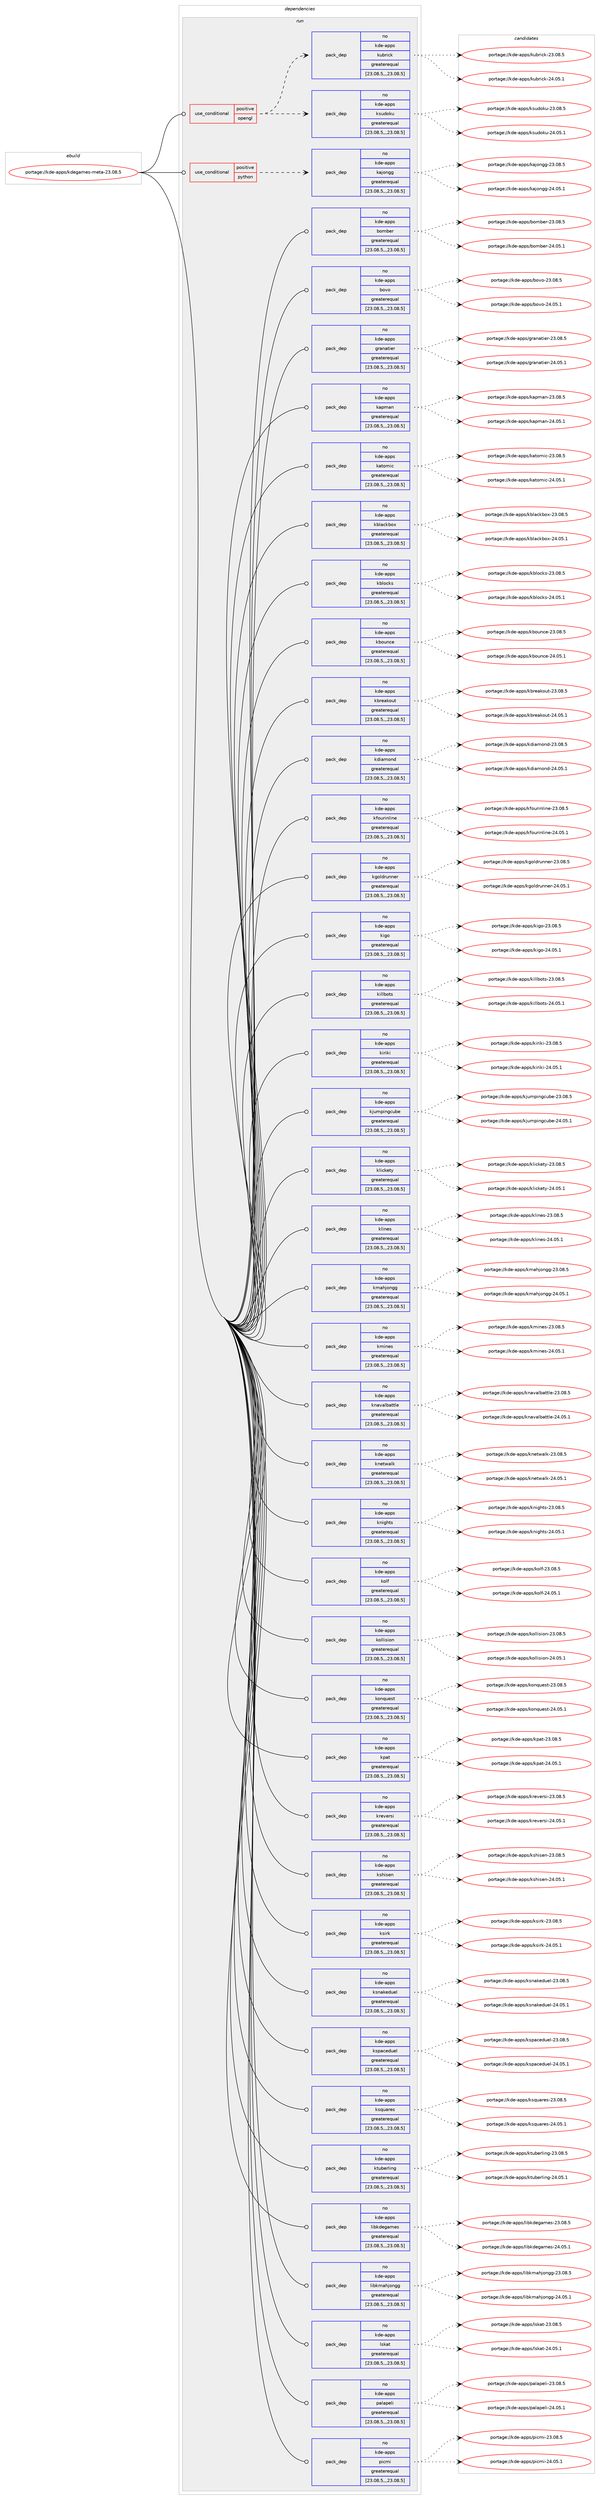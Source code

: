 digraph prolog {

# *************
# Graph options
# *************

newrank=true;
concentrate=true;
compound=true;
graph [rankdir=LR,fontname=Helvetica,fontsize=10,ranksep=1.5];#, ranksep=2.5, nodesep=0.2];
edge  [arrowhead=vee];
node  [fontname=Helvetica,fontsize=10];

# **********
# The ebuild
# **********

subgraph cluster_leftcol {
color=gray;
rank=same;
label=<<i>ebuild</i>>;
id [label="portage://kde-apps/kdegames-meta-23.08.5", color=red, width=4, href="../kde-apps/kdegames-meta-23.08.5.svg"];
}

# ****************
# The dependencies
# ****************

subgraph cluster_midcol {
color=gray;
label=<<i>dependencies</i>>;
subgraph cluster_compile {
fillcolor="#eeeeee";
style=filled;
label=<<i>compile</i>>;
}
subgraph cluster_compileandrun {
fillcolor="#eeeeee";
style=filled;
label=<<i>compile and run</i>>;
}
subgraph cluster_run {
fillcolor="#eeeeee";
style=filled;
label=<<i>run</i>>;
subgraph cond65592 {
dependency246436 [label=<<TABLE BORDER="0" CELLBORDER="1" CELLSPACING="0" CELLPADDING="4"><TR><TD ROWSPAN="3" CELLPADDING="10">use_conditional</TD></TR><TR><TD>positive</TD></TR><TR><TD>opengl</TD></TR></TABLE>>, shape=none, color=red];
subgraph pack179107 {
dependency246437 [label=<<TABLE BORDER="0" CELLBORDER="1" CELLSPACING="0" CELLPADDING="4" WIDTH="220"><TR><TD ROWSPAN="6" CELLPADDING="30">pack_dep</TD></TR><TR><TD WIDTH="110">no</TD></TR><TR><TD>kde-apps</TD></TR><TR><TD>ksudoku</TD></TR><TR><TD>greaterequal</TD></TR><TR><TD>[23.08.5,,,23.08.5]</TD></TR></TABLE>>, shape=none, color=blue];
}
dependency246436:e -> dependency246437:w [weight=20,style="dashed",arrowhead="vee"];
subgraph pack179108 {
dependency246438 [label=<<TABLE BORDER="0" CELLBORDER="1" CELLSPACING="0" CELLPADDING="4" WIDTH="220"><TR><TD ROWSPAN="6" CELLPADDING="30">pack_dep</TD></TR><TR><TD WIDTH="110">no</TD></TR><TR><TD>kde-apps</TD></TR><TR><TD>kubrick</TD></TR><TR><TD>greaterequal</TD></TR><TR><TD>[23.08.5,,,23.08.5]</TD></TR></TABLE>>, shape=none, color=blue];
}
dependency246436:e -> dependency246438:w [weight=20,style="dashed",arrowhead="vee"];
}
id:e -> dependency246436:w [weight=20,style="solid",arrowhead="odot"];
subgraph cond65593 {
dependency246439 [label=<<TABLE BORDER="0" CELLBORDER="1" CELLSPACING="0" CELLPADDING="4"><TR><TD ROWSPAN="3" CELLPADDING="10">use_conditional</TD></TR><TR><TD>positive</TD></TR><TR><TD>python</TD></TR></TABLE>>, shape=none, color=red];
subgraph pack179109 {
dependency246440 [label=<<TABLE BORDER="0" CELLBORDER="1" CELLSPACING="0" CELLPADDING="4" WIDTH="220"><TR><TD ROWSPAN="6" CELLPADDING="30">pack_dep</TD></TR><TR><TD WIDTH="110">no</TD></TR><TR><TD>kde-apps</TD></TR><TR><TD>kajongg</TD></TR><TR><TD>greaterequal</TD></TR><TR><TD>[23.08.5,,,23.08.5]</TD></TR></TABLE>>, shape=none, color=blue];
}
dependency246439:e -> dependency246440:w [weight=20,style="dashed",arrowhead="vee"];
}
id:e -> dependency246439:w [weight=20,style="solid",arrowhead="odot"];
subgraph pack179110 {
dependency246441 [label=<<TABLE BORDER="0" CELLBORDER="1" CELLSPACING="0" CELLPADDING="4" WIDTH="220"><TR><TD ROWSPAN="6" CELLPADDING="30">pack_dep</TD></TR><TR><TD WIDTH="110">no</TD></TR><TR><TD>kde-apps</TD></TR><TR><TD>bomber</TD></TR><TR><TD>greaterequal</TD></TR><TR><TD>[23.08.5,,,23.08.5]</TD></TR></TABLE>>, shape=none, color=blue];
}
id:e -> dependency246441:w [weight=20,style="solid",arrowhead="odot"];
subgraph pack179111 {
dependency246442 [label=<<TABLE BORDER="0" CELLBORDER="1" CELLSPACING="0" CELLPADDING="4" WIDTH="220"><TR><TD ROWSPAN="6" CELLPADDING="30">pack_dep</TD></TR><TR><TD WIDTH="110">no</TD></TR><TR><TD>kde-apps</TD></TR><TR><TD>bovo</TD></TR><TR><TD>greaterequal</TD></TR><TR><TD>[23.08.5,,,23.08.5]</TD></TR></TABLE>>, shape=none, color=blue];
}
id:e -> dependency246442:w [weight=20,style="solid",arrowhead="odot"];
subgraph pack179112 {
dependency246443 [label=<<TABLE BORDER="0" CELLBORDER="1" CELLSPACING="0" CELLPADDING="4" WIDTH="220"><TR><TD ROWSPAN="6" CELLPADDING="30">pack_dep</TD></TR><TR><TD WIDTH="110">no</TD></TR><TR><TD>kde-apps</TD></TR><TR><TD>granatier</TD></TR><TR><TD>greaterequal</TD></TR><TR><TD>[23.08.5,,,23.08.5]</TD></TR></TABLE>>, shape=none, color=blue];
}
id:e -> dependency246443:w [weight=20,style="solid",arrowhead="odot"];
subgraph pack179113 {
dependency246444 [label=<<TABLE BORDER="0" CELLBORDER="1" CELLSPACING="0" CELLPADDING="4" WIDTH="220"><TR><TD ROWSPAN="6" CELLPADDING="30">pack_dep</TD></TR><TR><TD WIDTH="110">no</TD></TR><TR><TD>kde-apps</TD></TR><TR><TD>kapman</TD></TR><TR><TD>greaterequal</TD></TR><TR><TD>[23.08.5,,,23.08.5]</TD></TR></TABLE>>, shape=none, color=blue];
}
id:e -> dependency246444:w [weight=20,style="solid",arrowhead="odot"];
subgraph pack179114 {
dependency246445 [label=<<TABLE BORDER="0" CELLBORDER="1" CELLSPACING="0" CELLPADDING="4" WIDTH="220"><TR><TD ROWSPAN="6" CELLPADDING="30">pack_dep</TD></TR><TR><TD WIDTH="110">no</TD></TR><TR><TD>kde-apps</TD></TR><TR><TD>katomic</TD></TR><TR><TD>greaterequal</TD></TR><TR><TD>[23.08.5,,,23.08.5]</TD></TR></TABLE>>, shape=none, color=blue];
}
id:e -> dependency246445:w [weight=20,style="solid",arrowhead="odot"];
subgraph pack179115 {
dependency246446 [label=<<TABLE BORDER="0" CELLBORDER="1" CELLSPACING="0" CELLPADDING="4" WIDTH="220"><TR><TD ROWSPAN="6" CELLPADDING="30">pack_dep</TD></TR><TR><TD WIDTH="110">no</TD></TR><TR><TD>kde-apps</TD></TR><TR><TD>kblackbox</TD></TR><TR><TD>greaterequal</TD></TR><TR><TD>[23.08.5,,,23.08.5]</TD></TR></TABLE>>, shape=none, color=blue];
}
id:e -> dependency246446:w [weight=20,style="solid",arrowhead="odot"];
subgraph pack179116 {
dependency246447 [label=<<TABLE BORDER="0" CELLBORDER="1" CELLSPACING="0" CELLPADDING="4" WIDTH="220"><TR><TD ROWSPAN="6" CELLPADDING="30">pack_dep</TD></TR><TR><TD WIDTH="110">no</TD></TR><TR><TD>kde-apps</TD></TR><TR><TD>kblocks</TD></TR><TR><TD>greaterequal</TD></TR><TR><TD>[23.08.5,,,23.08.5]</TD></TR></TABLE>>, shape=none, color=blue];
}
id:e -> dependency246447:w [weight=20,style="solid",arrowhead="odot"];
subgraph pack179117 {
dependency246448 [label=<<TABLE BORDER="0" CELLBORDER="1" CELLSPACING="0" CELLPADDING="4" WIDTH="220"><TR><TD ROWSPAN="6" CELLPADDING="30">pack_dep</TD></TR><TR><TD WIDTH="110">no</TD></TR><TR><TD>kde-apps</TD></TR><TR><TD>kbounce</TD></TR><TR><TD>greaterequal</TD></TR><TR><TD>[23.08.5,,,23.08.5]</TD></TR></TABLE>>, shape=none, color=blue];
}
id:e -> dependency246448:w [weight=20,style="solid",arrowhead="odot"];
subgraph pack179118 {
dependency246449 [label=<<TABLE BORDER="0" CELLBORDER="1" CELLSPACING="0" CELLPADDING="4" WIDTH="220"><TR><TD ROWSPAN="6" CELLPADDING="30">pack_dep</TD></TR><TR><TD WIDTH="110">no</TD></TR><TR><TD>kde-apps</TD></TR><TR><TD>kbreakout</TD></TR><TR><TD>greaterequal</TD></TR><TR><TD>[23.08.5,,,23.08.5]</TD></TR></TABLE>>, shape=none, color=blue];
}
id:e -> dependency246449:w [weight=20,style="solid",arrowhead="odot"];
subgraph pack179119 {
dependency246450 [label=<<TABLE BORDER="0" CELLBORDER="1" CELLSPACING="0" CELLPADDING="4" WIDTH="220"><TR><TD ROWSPAN="6" CELLPADDING="30">pack_dep</TD></TR><TR><TD WIDTH="110">no</TD></TR><TR><TD>kde-apps</TD></TR><TR><TD>kdiamond</TD></TR><TR><TD>greaterequal</TD></TR><TR><TD>[23.08.5,,,23.08.5]</TD></TR></TABLE>>, shape=none, color=blue];
}
id:e -> dependency246450:w [weight=20,style="solid",arrowhead="odot"];
subgraph pack179120 {
dependency246451 [label=<<TABLE BORDER="0" CELLBORDER="1" CELLSPACING="0" CELLPADDING="4" WIDTH="220"><TR><TD ROWSPAN="6" CELLPADDING="30">pack_dep</TD></TR><TR><TD WIDTH="110">no</TD></TR><TR><TD>kde-apps</TD></TR><TR><TD>kfourinline</TD></TR><TR><TD>greaterequal</TD></TR><TR><TD>[23.08.5,,,23.08.5]</TD></TR></TABLE>>, shape=none, color=blue];
}
id:e -> dependency246451:w [weight=20,style="solid",arrowhead="odot"];
subgraph pack179121 {
dependency246452 [label=<<TABLE BORDER="0" CELLBORDER="1" CELLSPACING="0" CELLPADDING="4" WIDTH="220"><TR><TD ROWSPAN="6" CELLPADDING="30">pack_dep</TD></TR><TR><TD WIDTH="110">no</TD></TR><TR><TD>kde-apps</TD></TR><TR><TD>kgoldrunner</TD></TR><TR><TD>greaterequal</TD></TR><TR><TD>[23.08.5,,,23.08.5]</TD></TR></TABLE>>, shape=none, color=blue];
}
id:e -> dependency246452:w [weight=20,style="solid",arrowhead="odot"];
subgraph pack179122 {
dependency246453 [label=<<TABLE BORDER="0" CELLBORDER="1" CELLSPACING="0" CELLPADDING="4" WIDTH="220"><TR><TD ROWSPAN="6" CELLPADDING="30">pack_dep</TD></TR><TR><TD WIDTH="110">no</TD></TR><TR><TD>kde-apps</TD></TR><TR><TD>kigo</TD></TR><TR><TD>greaterequal</TD></TR><TR><TD>[23.08.5,,,23.08.5]</TD></TR></TABLE>>, shape=none, color=blue];
}
id:e -> dependency246453:w [weight=20,style="solid",arrowhead="odot"];
subgraph pack179123 {
dependency246454 [label=<<TABLE BORDER="0" CELLBORDER="1" CELLSPACING="0" CELLPADDING="4" WIDTH="220"><TR><TD ROWSPAN="6" CELLPADDING="30">pack_dep</TD></TR><TR><TD WIDTH="110">no</TD></TR><TR><TD>kde-apps</TD></TR><TR><TD>killbots</TD></TR><TR><TD>greaterequal</TD></TR><TR><TD>[23.08.5,,,23.08.5]</TD></TR></TABLE>>, shape=none, color=blue];
}
id:e -> dependency246454:w [weight=20,style="solid",arrowhead="odot"];
subgraph pack179124 {
dependency246455 [label=<<TABLE BORDER="0" CELLBORDER="1" CELLSPACING="0" CELLPADDING="4" WIDTH="220"><TR><TD ROWSPAN="6" CELLPADDING="30">pack_dep</TD></TR><TR><TD WIDTH="110">no</TD></TR><TR><TD>kde-apps</TD></TR><TR><TD>kiriki</TD></TR><TR><TD>greaterequal</TD></TR><TR><TD>[23.08.5,,,23.08.5]</TD></TR></TABLE>>, shape=none, color=blue];
}
id:e -> dependency246455:w [weight=20,style="solid",arrowhead="odot"];
subgraph pack179125 {
dependency246456 [label=<<TABLE BORDER="0" CELLBORDER="1" CELLSPACING="0" CELLPADDING="4" WIDTH="220"><TR><TD ROWSPAN="6" CELLPADDING="30">pack_dep</TD></TR><TR><TD WIDTH="110">no</TD></TR><TR><TD>kde-apps</TD></TR><TR><TD>kjumpingcube</TD></TR><TR><TD>greaterequal</TD></TR><TR><TD>[23.08.5,,,23.08.5]</TD></TR></TABLE>>, shape=none, color=blue];
}
id:e -> dependency246456:w [weight=20,style="solid",arrowhead="odot"];
subgraph pack179126 {
dependency246457 [label=<<TABLE BORDER="0" CELLBORDER="1" CELLSPACING="0" CELLPADDING="4" WIDTH="220"><TR><TD ROWSPAN="6" CELLPADDING="30">pack_dep</TD></TR><TR><TD WIDTH="110">no</TD></TR><TR><TD>kde-apps</TD></TR><TR><TD>klickety</TD></TR><TR><TD>greaterequal</TD></TR><TR><TD>[23.08.5,,,23.08.5]</TD></TR></TABLE>>, shape=none, color=blue];
}
id:e -> dependency246457:w [weight=20,style="solid",arrowhead="odot"];
subgraph pack179127 {
dependency246458 [label=<<TABLE BORDER="0" CELLBORDER="1" CELLSPACING="0" CELLPADDING="4" WIDTH="220"><TR><TD ROWSPAN="6" CELLPADDING="30">pack_dep</TD></TR><TR><TD WIDTH="110">no</TD></TR><TR><TD>kde-apps</TD></TR><TR><TD>klines</TD></TR><TR><TD>greaterequal</TD></TR><TR><TD>[23.08.5,,,23.08.5]</TD></TR></TABLE>>, shape=none, color=blue];
}
id:e -> dependency246458:w [weight=20,style="solid",arrowhead="odot"];
subgraph pack179128 {
dependency246459 [label=<<TABLE BORDER="0" CELLBORDER="1" CELLSPACING="0" CELLPADDING="4" WIDTH="220"><TR><TD ROWSPAN="6" CELLPADDING="30">pack_dep</TD></TR><TR><TD WIDTH="110">no</TD></TR><TR><TD>kde-apps</TD></TR><TR><TD>kmahjongg</TD></TR><TR><TD>greaterequal</TD></TR><TR><TD>[23.08.5,,,23.08.5]</TD></TR></TABLE>>, shape=none, color=blue];
}
id:e -> dependency246459:w [weight=20,style="solid",arrowhead="odot"];
subgraph pack179129 {
dependency246460 [label=<<TABLE BORDER="0" CELLBORDER="1" CELLSPACING="0" CELLPADDING="4" WIDTH="220"><TR><TD ROWSPAN="6" CELLPADDING="30">pack_dep</TD></TR><TR><TD WIDTH="110">no</TD></TR><TR><TD>kde-apps</TD></TR><TR><TD>kmines</TD></TR><TR><TD>greaterequal</TD></TR><TR><TD>[23.08.5,,,23.08.5]</TD></TR></TABLE>>, shape=none, color=blue];
}
id:e -> dependency246460:w [weight=20,style="solid",arrowhead="odot"];
subgraph pack179130 {
dependency246461 [label=<<TABLE BORDER="0" CELLBORDER="1" CELLSPACING="0" CELLPADDING="4" WIDTH="220"><TR><TD ROWSPAN="6" CELLPADDING="30">pack_dep</TD></TR><TR><TD WIDTH="110">no</TD></TR><TR><TD>kde-apps</TD></TR><TR><TD>knavalbattle</TD></TR><TR><TD>greaterequal</TD></TR><TR><TD>[23.08.5,,,23.08.5]</TD></TR></TABLE>>, shape=none, color=blue];
}
id:e -> dependency246461:w [weight=20,style="solid",arrowhead="odot"];
subgraph pack179131 {
dependency246462 [label=<<TABLE BORDER="0" CELLBORDER="1" CELLSPACING="0" CELLPADDING="4" WIDTH="220"><TR><TD ROWSPAN="6" CELLPADDING="30">pack_dep</TD></TR><TR><TD WIDTH="110">no</TD></TR><TR><TD>kde-apps</TD></TR><TR><TD>knetwalk</TD></TR><TR><TD>greaterequal</TD></TR><TR><TD>[23.08.5,,,23.08.5]</TD></TR></TABLE>>, shape=none, color=blue];
}
id:e -> dependency246462:w [weight=20,style="solid",arrowhead="odot"];
subgraph pack179132 {
dependency246463 [label=<<TABLE BORDER="0" CELLBORDER="1" CELLSPACING="0" CELLPADDING="4" WIDTH="220"><TR><TD ROWSPAN="6" CELLPADDING="30">pack_dep</TD></TR><TR><TD WIDTH="110">no</TD></TR><TR><TD>kde-apps</TD></TR><TR><TD>knights</TD></TR><TR><TD>greaterequal</TD></TR><TR><TD>[23.08.5,,,23.08.5]</TD></TR></TABLE>>, shape=none, color=blue];
}
id:e -> dependency246463:w [weight=20,style="solid",arrowhead="odot"];
subgraph pack179133 {
dependency246464 [label=<<TABLE BORDER="0" CELLBORDER="1" CELLSPACING="0" CELLPADDING="4" WIDTH="220"><TR><TD ROWSPAN="6" CELLPADDING="30">pack_dep</TD></TR><TR><TD WIDTH="110">no</TD></TR><TR><TD>kde-apps</TD></TR><TR><TD>kolf</TD></TR><TR><TD>greaterequal</TD></TR><TR><TD>[23.08.5,,,23.08.5]</TD></TR></TABLE>>, shape=none, color=blue];
}
id:e -> dependency246464:w [weight=20,style="solid",arrowhead="odot"];
subgraph pack179134 {
dependency246465 [label=<<TABLE BORDER="0" CELLBORDER="1" CELLSPACING="0" CELLPADDING="4" WIDTH="220"><TR><TD ROWSPAN="6" CELLPADDING="30">pack_dep</TD></TR><TR><TD WIDTH="110">no</TD></TR><TR><TD>kde-apps</TD></TR><TR><TD>kollision</TD></TR><TR><TD>greaterequal</TD></TR><TR><TD>[23.08.5,,,23.08.5]</TD></TR></TABLE>>, shape=none, color=blue];
}
id:e -> dependency246465:w [weight=20,style="solid",arrowhead="odot"];
subgraph pack179135 {
dependency246466 [label=<<TABLE BORDER="0" CELLBORDER="1" CELLSPACING="0" CELLPADDING="4" WIDTH="220"><TR><TD ROWSPAN="6" CELLPADDING="30">pack_dep</TD></TR><TR><TD WIDTH="110">no</TD></TR><TR><TD>kde-apps</TD></TR><TR><TD>konquest</TD></TR><TR><TD>greaterequal</TD></TR><TR><TD>[23.08.5,,,23.08.5]</TD></TR></TABLE>>, shape=none, color=blue];
}
id:e -> dependency246466:w [weight=20,style="solid",arrowhead="odot"];
subgraph pack179136 {
dependency246467 [label=<<TABLE BORDER="0" CELLBORDER="1" CELLSPACING="0" CELLPADDING="4" WIDTH="220"><TR><TD ROWSPAN="6" CELLPADDING="30">pack_dep</TD></TR><TR><TD WIDTH="110">no</TD></TR><TR><TD>kde-apps</TD></TR><TR><TD>kpat</TD></TR><TR><TD>greaterequal</TD></TR><TR><TD>[23.08.5,,,23.08.5]</TD></TR></TABLE>>, shape=none, color=blue];
}
id:e -> dependency246467:w [weight=20,style="solid",arrowhead="odot"];
subgraph pack179137 {
dependency246468 [label=<<TABLE BORDER="0" CELLBORDER="1" CELLSPACING="0" CELLPADDING="4" WIDTH="220"><TR><TD ROWSPAN="6" CELLPADDING="30">pack_dep</TD></TR><TR><TD WIDTH="110">no</TD></TR><TR><TD>kde-apps</TD></TR><TR><TD>kreversi</TD></TR><TR><TD>greaterequal</TD></TR><TR><TD>[23.08.5,,,23.08.5]</TD></TR></TABLE>>, shape=none, color=blue];
}
id:e -> dependency246468:w [weight=20,style="solid",arrowhead="odot"];
subgraph pack179138 {
dependency246469 [label=<<TABLE BORDER="0" CELLBORDER="1" CELLSPACING="0" CELLPADDING="4" WIDTH="220"><TR><TD ROWSPAN="6" CELLPADDING="30">pack_dep</TD></TR><TR><TD WIDTH="110">no</TD></TR><TR><TD>kde-apps</TD></TR><TR><TD>kshisen</TD></TR><TR><TD>greaterequal</TD></TR><TR><TD>[23.08.5,,,23.08.5]</TD></TR></TABLE>>, shape=none, color=blue];
}
id:e -> dependency246469:w [weight=20,style="solid",arrowhead="odot"];
subgraph pack179139 {
dependency246470 [label=<<TABLE BORDER="0" CELLBORDER="1" CELLSPACING="0" CELLPADDING="4" WIDTH="220"><TR><TD ROWSPAN="6" CELLPADDING="30">pack_dep</TD></TR><TR><TD WIDTH="110">no</TD></TR><TR><TD>kde-apps</TD></TR><TR><TD>ksirk</TD></TR><TR><TD>greaterequal</TD></TR><TR><TD>[23.08.5,,,23.08.5]</TD></TR></TABLE>>, shape=none, color=blue];
}
id:e -> dependency246470:w [weight=20,style="solid",arrowhead="odot"];
subgraph pack179140 {
dependency246471 [label=<<TABLE BORDER="0" CELLBORDER="1" CELLSPACING="0" CELLPADDING="4" WIDTH="220"><TR><TD ROWSPAN="6" CELLPADDING="30">pack_dep</TD></TR><TR><TD WIDTH="110">no</TD></TR><TR><TD>kde-apps</TD></TR><TR><TD>ksnakeduel</TD></TR><TR><TD>greaterequal</TD></TR><TR><TD>[23.08.5,,,23.08.5]</TD></TR></TABLE>>, shape=none, color=blue];
}
id:e -> dependency246471:w [weight=20,style="solid",arrowhead="odot"];
subgraph pack179141 {
dependency246472 [label=<<TABLE BORDER="0" CELLBORDER="1" CELLSPACING="0" CELLPADDING="4" WIDTH="220"><TR><TD ROWSPAN="6" CELLPADDING="30">pack_dep</TD></TR><TR><TD WIDTH="110">no</TD></TR><TR><TD>kde-apps</TD></TR><TR><TD>kspaceduel</TD></TR><TR><TD>greaterequal</TD></TR><TR><TD>[23.08.5,,,23.08.5]</TD></TR></TABLE>>, shape=none, color=blue];
}
id:e -> dependency246472:w [weight=20,style="solid",arrowhead="odot"];
subgraph pack179142 {
dependency246473 [label=<<TABLE BORDER="0" CELLBORDER="1" CELLSPACING="0" CELLPADDING="4" WIDTH="220"><TR><TD ROWSPAN="6" CELLPADDING="30">pack_dep</TD></TR><TR><TD WIDTH="110">no</TD></TR><TR><TD>kde-apps</TD></TR><TR><TD>ksquares</TD></TR><TR><TD>greaterequal</TD></TR><TR><TD>[23.08.5,,,23.08.5]</TD></TR></TABLE>>, shape=none, color=blue];
}
id:e -> dependency246473:w [weight=20,style="solid",arrowhead="odot"];
subgraph pack179143 {
dependency246474 [label=<<TABLE BORDER="0" CELLBORDER="1" CELLSPACING="0" CELLPADDING="4" WIDTH="220"><TR><TD ROWSPAN="6" CELLPADDING="30">pack_dep</TD></TR><TR><TD WIDTH="110">no</TD></TR><TR><TD>kde-apps</TD></TR><TR><TD>ktuberling</TD></TR><TR><TD>greaterequal</TD></TR><TR><TD>[23.08.5,,,23.08.5]</TD></TR></TABLE>>, shape=none, color=blue];
}
id:e -> dependency246474:w [weight=20,style="solid",arrowhead="odot"];
subgraph pack179144 {
dependency246475 [label=<<TABLE BORDER="0" CELLBORDER="1" CELLSPACING="0" CELLPADDING="4" WIDTH="220"><TR><TD ROWSPAN="6" CELLPADDING="30">pack_dep</TD></TR><TR><TD WIDTH="110">no</TD></TR><TR><TD>kde-apps</TD></TR><TR><TD>libkdegames</TD></TR><TR><TD>greaterequal</TD></TR><TR><TD>[23.08.5,,,23.08.5]</TD></TR></TABLE>>, shape=none, color=blue];
}
id:e -> dependency246475:w [weight=20,style="solid",arrowhead="odot"];
subgraph pack179145 {
dependency246476 [label=<<TABLE BORDER="0" CELLBORDER="1" CELLSPACING="0" CELLPADDING="4" WIDTH="220"><TR><TD ROWSPAN="6" CELLPADDING="30">pack_dep</TD></TR><TR><TD WIDTH="110">no</TD></TR><TR><TD>kde-apps</TD></TR><TR><TD>libkmahjongg</TD></TR><TR><TD>greaterequal</TD></TR><TR><TD>[23.08.5,,,23.08.5]</TD></TR></TABLE>>, shape=none, color=blue];
}
id:e -> dependency246476:w [weight=20,style="solid",arrowhead="odot"];
subgraph pack179146 {
dependency246477 [label=<<TABLE BORDER="0" CELLBORDER="1" CELLSPACING="0" CELLPADDING="4" WIDTH="220"><TR><TD ROWSPAN="6" CELLPADDING="30">pack_dep</TD></TR><TR><TD WIDTH="110">no</TD></TR><TR><TD>kde-apps</TD></TR><TR><TD>lskat</TD></TR><TR><TD>greaterequal</TD></TR><TR><TD>[23.08.5,,,23.08.5]</TD></TR></TABLE>>, shape=none, color=blue];
}
id:e -> dependency246477:w [weight=20,style="solid",arrowhead="odot"];
subgraph pack179147 {
dependency246478 [label=<<TABLE BORDER="0" CELLBORDER="1" CELLSPACING="0" CELLPADDING="4" WIDTH="220"><TR><TD ROWSPAN="6" CELLPADDING="30">pack_dep</TD></TR><TR><TD WIDTH="110">no</TD></TR><TR><TD>kde-apps</TD></TR><TR><TD>palapeli</TD></TR><TR><TD>greaterequal</TD></TR><TR><TD>[23.08.5,,,23.08.5]</TD></TR></TABLE>>, shape=none, color=blue];
}
id:e -> dependency246478:w [weight=20,style="solid",arrowhead="odot"];
subgraph pack179148 {
dependency246479 [label=<<TABLE BORDER="0" CELLBORDER="1" CELLSPACING="0" CELLPADDING="4" WIDTH="220"><TR><TD ROWSPAN="6" CELLPADDING="30">pack_dep</TD></TR><TR><TD WIDTH="110">no</TD></TR><TR><TD>kde-apps</TD></TR><TR><TD>picmi</TD></TR><TR><TD>greaterequal</TD></TR><TR><TD>[23.08.5,,,23.08.5]</TD></TR></TABLE>>, shape=none, color=blue];
}
id:e -> dependency246479:w [weight=20,style="solid",arrowhead="odot"];
}
}

# **************
# The candidates
# **************

subgraph cluster_choices {
rank=same;
color=gray;
label=<<i>candidates</i>>;

subgraph choice179107 {
color=black;
nodesep=1;
choice1071001014597112112115471071151171001111071174550514648564653 [label="portage://kde-apps/ksudoku-23.08.5", color=red, width=4,href="../kde-apps/ksudoku-23.08.5.svg"];
choice1071001014597112112115471071151171001111071174550524648534649 [label="portage://kde-apps/ksudoku-24.05.1", color=red, width=4,href="../kde-apps/ksudoku-24.05.1.svg"];
dependency246437:e -> choice1071001014597112112115471071151171001111071174550514648564653:w [style=dotted,weight="100"];
dependency246437:e -> choice1071001014597112112115471071151171001111071174550524648534649:w [style=dotted,weight="100"];
}
subgraph choice179108 {
color=black;
nodesep=1;
choice10710010145971121121154710711798114105991074550514648564653 [label="portage://kde-apps/kubrick-23.08.5", color=red, width=4,href="../kde-apps/kubrick-23.08.5.svg"];
choice10710010145971121121154710711798114105991074550524648534649 [label="portage://kde-apps/kubrick-24.05.1", color=red, width=4,href="../kde-apps/kubrick-24.05.1.svg"];
dependency246438:e -> choice10710010145971121121154710711798114105991074550514648564653:w [style=dotted,weight="100"];
dependency246438:e -> choice10710010145971121121154710711798114105991074550524648534649:w [style=dotted,weight="100"];
}
subgraph choice179109 {
color=black;
nodesep=1;
choice107100101459711211211547107971061111101031034550514648564653 [label="portage://kde-apps/kajongg-23.08.5", color=red, width=4,href="../kde-apps/kajongg-23.08.5.svg"];
choice107100101459711211211547107971061111101031034550524648534649 [label="portage://kde-apps/kajongg-24.05.1", color=red, width=4,href="../kde-apps/kajongg-24.05.1.svg"];
dependency246440:e -> choice107100101459711211211547107971061111101031034550514648564653:w [style=dotted,weight="100"];
dependency246440:e -> choice107100101459711211211547107971061111101031034550524648534649:w [style=dotted,weight="100"];
}
subgraph choice179110 {
color=black;
nodesep=1;
choice10710010145971121121154798111109981011144550514648564653 [label="portage://kde-apps/bomber-23.08.5", color=red, width=4,href="../kde-apps/bomber-23.08.5.svg"];
choice10710010145971121121154798111109981011144550524648534649 [label="portage://kde-apps/bomber-24.05.1", color=red, width=4,href="../kde-apps/bomber-24.05.1.svg"];
dependency246441:e -> choice10710010145971121121154798111109981011144550514648564653:w [style=dotted,weight="100"];
dependency246441:e -> choice10710010145971121121154798111109981011144550524648534649:w [style=dotted,weight="100"];
}
subgraph choice179111 {
color=black;
nodesep=1;
choice107100101459711211211547981111181114550514648564653 [label="portage://kde-apps/bovo-23.08.5", color=red, width=4,href="../kde-apps/bovo-23.08.5.svg"];
choice107100101459711211211547981111181114550524648534649 [label="portage://kde-apps/bovo-24.05.1", color=red, width=4,href="../kde-apps/bovo-24.05.1.svg"];
dependency246442:e -> choice107100101459711211211547981111181114550514648564653:w [style=dotted,weight="100"];
dependency246442:e -> choice107100101459711211211547981111181114550524648534649:w [style=dotted,weight="100"];
}
subgraph choice179112 {
color=black;
nodesep=1;
choice10710010145971121121154710311497110971161051011144550514648564653 [label="portage://kde-apps/granatier-23.08.5", color=red, width=4,href="../kde-apps/granatier-23.08.5.svg"];
choice10710010145971121121154710311497110971161051011144550524648534649 [label="portage://kde-apps/granatier-24.05.1", color=red, width=4,href="../kde-apps/granatier-24.05.1.svg"];
dependency246443:e -> choice10710010145971121121154710311497110971161051011144550514648564653:w [style=dotted,weight="100"];
dependency246443:e -> choice10710010145971121121154710311497110971161051011144550524648534649:w [style=dotted,weight="100"];
}
subgraph choice179113 {
color=black;
nodesep=1;
choice10710010145971121121154710797112109971104550514648564653 [label="portage://kde-apps/kapman-23.08.5", color=red, width=4,href="../kde-apps/kapman-23.08.5.svg"];
choice10710010145971121121154710797112109971104550524648534649 [label="portage://kde-apps/kapman-24.05.1", color=red, width=4,href="../kde-apps/kapman-24.05.1.svg"];
dependency246444:e -> choice10710010145971121121154710797112109971104550514648564653:w [style=dotted,weight="100"];
dependency246444:e -> choice10710010145971121121154710797112109971104550524648534649:w [style=dotted,weight="100"];
}
subgraph choice179114 {
color=black;
nodesep=1;
choice10710010145971121121154710797116111109105994550514648564653 [label="portage://kde-apps/katomic-23.08.5", color=red, width=4,href="../kde-apps/katomic-23.08.5.svg"];
choice10710010145971121121154710797116111109105994550524648534649 [label="portage://kde-apps/katomic-24.05.1", color=red, width=4,href="../kde-apps/katomic-24.05.1.svg"];
dependency246445:e -> choice10710010145971121121154710797116111109105994550514648564653:w [style=dotted,weight="100"];
dependency246445:e -> choice10710010145971121121154710797116111109105994550524648534649:w [style=dotted,weight="100"];
}
subgraph choice179115 {
color=black;
nodesep=1;
choice107100101459711211211547107981089799107981111204550514648564653 [label="portage://kde-apps/kblackbox-23.08.5", color=red, width=4,href="../kde-apps/kblackbox-23.08.5.svg"];
choice107100101459711211211547107981089799107981111204550524648534649 [label="portage://kde-apps/kblackbox-24.05.1", color=red, width=4,href="../kde-apps/kblackbox-24.05.1.svg"];
dependency246446:e -> choice107100101459711211211547107981089799107981111204550514648564653:w [style=dotted,weight="100"];
dependency246446:e -> choice107100101459711211211547107981089799107981111204550524648534649:w [style=dotted,weight="100"];
}
subgraph choice179116 {
color=black;
nodesep=1;
choice10710010145971121121154710798108111991071154550514648564653 [label="portage://kde-apps/kblocks-23.08.5", color=red, width=4,href="../kde-apps/kblocks-23.08.5.svg"];
choice10710010145971121121154710798108111991071154550524648534649 [label="portage://kde-apps/kblocks-24.05.1", color=red, width=4,href="../kde-apps/kblocks-24.05.1.svg"];
dependency246447:e -> choice10710010145971121121154710798108111991071154550514648564653:w [style=dotted,weight="100"];
dependency246447:e -> choice10710010145971121121154710798108111991071154550524648534649:w [style=dotted,weight="100"];
}
subgraph choice179117 {
color=black;
nodesep=1;
choice10710010145971121121154710798111117110991014550514648564653 [label="portage://kde-apps/kbounce-23.08.5", color=red, width=4,href="../kde-apps/kbounce-23.08.5.svg"];
choice10710010145971121121154710798111117110991014550524648534649 [label="portage://kde-apps/kbounce-24.05.1", color=red, width=4,href="../kde-apps/kbounce-24.05.1.svg"];
dependency246448:e -> choice10710010145971121121154710798111117110991014550514648564653:w [style=dotted,weight="100"];
dependency246448:e -> choice10710010145971121121154710798111117110991014550524648534649:w [style=dotted,weight="100"];
}
subgraph choice179118 {
color=black;
nodesep=1;
choice10710010145971121121154710798114101971071111171164550514648564653 [label="portage://kde-apps/kbreakout-23.08.5", color=red, width=4,href="../kde-apps/kbreakout-23.08.5.svg"];
choice10710010145971121121154710798114101971071111171164550524648534649 [label="portage://kde-apps/kbreakout-24.05.1", color=red, width=4,href="../kde-apps/kbreakout-24.05.1.svg"];
dependency246449:e -> choice10710010145971121121154710798114101971071111171164550514648564653:w [style=dotted,weight="100"];
dependency246449:e -> choice10710010145971121121154710798114101971071111171164550524648534649:w [style=dotted,weight="100"];
}
subgraph choice179119 {
color=black;
nodesep=1;
choice107100101459711211211547107100105971091111101004550514648564653 [label="portage://kde-apps/kdiamond-23.08.5", color=red, width=4,href="../kde-apps/kdiamond-23.08.5.svg"];
choice107100101459711211211547107100105971091111101004550524648534649 [label="portage://kde-apps/kdiamond-24.05.1", color=red, width=4,href="../kde-apps/kdiamond-24.05.1.svg"];
dependency246450:e -> choice107100101459711211211547107100105971091111101004550514648564653:w [style=dotted,weight="100"];
dependency246450:e -> choice107100101459711211211547107100105971091111101004550524648534649:w [style=dotted,weight="100"];
}
subgraph choice179120 {
color=black;
nodesep=1;
choice1071001014597112112115471071021111171141051101081051101014550514648564653 [label="portage://kde-apps/kfourinline-23.08.5", color=red, width=4,href="../kde-apps/kfourinline-23.08.5.svg"];
choice1071001014597112112115471071021111171141051101081051101014550524648534649 [label="portage://kde-apps/kfourinline-24.05.1", color=red, width=4,href="../kde-apps/kfourinline-24.05.1.svg"];
dependency246451:e -> choice1071001014597112112115471071021111171141051101081051101014550514648564653:w [style=dotted,weight="100"];
dependency246451:e -> choice1071001014597112112115471071021111171141051101081051101014550524648534649:w [style=dotted,weight="100"];
}
subgraph choice179121 {
color=black;
nodesep=1;
choice1071001014597112112115471071031111081001141171101101011144550514648564653 [label="portage://kde-apps/kgoldrunner-23.08.5", color=red, width=4,href="../kde-apps/kgoldrunner-23.08.5.svg"];
choice1071001014597112112115471071031111081001141171101101011144550524648534649 [label="portage://kde-apps/kgoldrunner-24.05.1", color=red, width=4,href="../kde-apps/kgoldrunner-24.05.1.svg"];
dependency246452:e -> choice1071001014597112112115471071031111081001141171101101011144550514648564653:w [style=dotted,weight="100"];
dependency246452:e -> choice1071001014597112112115471071031111081001141171101101011144550524648534649:w [style=dotted,weight="100"];
}
subgraph choice179122 {
color=black;
nodesep=1;
choice1071001014597112112115471071051031114550514648564653 [label="portage://kde-apps/kigo-23.08.5", color=red, width=4,href="../kde-apps/kigo-23.08.5.svg"];
choice1071001014597112112115471071051031114550524648534649 [label="portage://kde-apps/kigo-24.05.1", color=red, width=4,href="../kde-apps/kigo-24.05.1.svg"];
dependency246453:e -> choice1071001014597112112115471071051031114550514648564653:w [style=dotted,weight="100"];
dependency246453:e -> choice1071001014597112112115471071051031114550524648534649:w [style=dotted,weight="100"];
}
subgraph choice179123 {
color=black;
nodesep=1;
choice107100101459711211211547107105108108981111161154550514648564653 [label="portage://kde-apps/killbots-23.08.5", color=red, width=4,href="../kde-apps/killbots-23.08.5.svg"];
choice107100101459711211211547107105108108981111161154550524648534649 [label="portage://kde-apps/killbots-24.05.1", color=red, width=4,href="../kde-apps/killbots-24.05.1.svg"];
dependency246454:e -> choice107100101459711211211547107105108108981111161154550514648564653:w [style=dotted,weight="100"];
dependency246454:e -> choice107100101459711211211547107105108108981111161154550524648534649:w [style=dotted,weight="100"];
}
subgraph choice179124 {
color=black;
nodesep=1;
choice1071001014597112112115471071051141051071054550514648564653 [label="portage://kde-apps/kiriki-23.08.5", color=red, width=4,href="../kde-apps/kiriki-23.08.5.svg"];
choice1071001014597112112115471071051141051071054550524648534649 [label="portage://kde-apps/kiriki-24.05.1", color=red, width=4,href="../kde-apps/kiriki-24.05.1.svg"];
dependency246455:e -> choice1071001014597112112115471071051141051071054550514648564653:w [style=dotted,weight="100"];
dependency246455:e -> choice1071001014597112112115471071051141051071054550524648534649:w [style=dotted,weight="100"];
}
subgraph choice179125 {
color=black;
nodesep=1;
choice10710010145971121121154710710611710911210511010399117981014550514648564653 [label="portage://kde-apps/kjumpingcube-23.08.5", color=red, width=4,href="../kde-apps/kjumpingcube-23.08.5.svg"];
choice10710010145971121121154710710611710911210511010399117981014550524648534649 [label="portage://kde-apps/kjumpingcube-24.05.1", color=red, width=4,href="../kde-apps/kjumpingcube-24.05.1.svg"];
dependency246456:e -> choice10710010145971121121154710710611710911210511010399117981014550514648564653:w [style=dotted,weight="100"];
dependency246456:e -> choice10710010145971121121154710710611710911210511010399117981014550524648534649:w [style=dotted,weight="100"];
}
subgraph choice179126 {
color=black;
nodesep=1;
choice107100101459711211211547107108105991071011161214550514648564653 [label="portage://kde-apps/klickety-23.08.5", color=red, width=4,href="../kde-apps/klickety-23.08.5.svg"];
choice107100101459711211211547107108105991071011161214550524648534649 [label="portage://kde-apps/klickety-24.05.1", color=red, width=4,href="../kde-apps/klickety-24.05.1.svg"];
dependency246457:e -> choice107100101459711211211547107108105991071011161214550514648564653:w [style=dotted,weight="100"];
dependency246457:e -> choice107100101459711211211547107108105991071011161214550524648534649:w [style=dotted,weight="100"];
}
subgraph choice179127 {
color=black;
nodesep=1;
choice1071001014597112112115471071081051101011154550514648564653 [label="portage://kde-apps/klines-23.08.5", color=red, width=4,href="../kde-apps/klines-23.08.5.svg"];
choice1071001014597112112115471071081051101011154550524648534649 [label="portage://kde-apps/klines-24.05.1", color=red, width=4,href="../kde-apps/klines-24.05.1.svg"];
dependency246458:e -> choice1071001014597112112115471071081051101011154550514648564653:w [style=dotted,weight="100"];
dependency246458:e -> choice1071001014597112112115471071081051101011154550524648534649:w [style=dotted,weight="100"];
}
subgraph choice179128 {
color=black;
nodesep=1;
choice107100101459711211211547107109971041061111101031034550514648564653 [label="portage://kde-apps/kmahjongg-23.08.5", color=red, width=4,href="../kde-apps/kmahjongg-23.08.5.svg"];
choice107100101459711211211547107109971041061111101031034550524648534649 [label="portage://kde-apps/kmahjongg-24.05.1", color=red, width=4,href="../kde-apps/kmahjongg-24.05.1.svg"];
dependency246459:e -> choice107100101459711211211547107109971041061111101031034550514648564653:w [style=dotted,weight="100"];
dependency246459:e -> choice107100101459711211211547107109971041061111101031034550524648534649:w [style=dotted,weight="100"];
}
subgraph choice179129 {
color=black;
nodesep=1;
choice1071001014597112112115471071091051101011154550514648564653 [label="portage://kde-apps/kmines-23.08.5", color=red, width=4,href="../kde-apps/kmines-23.08.5.svg"];
choice1071001014597112112115471071091051101011154550524648534649 [label="portage://kde-apps/kmines-24.05.1", color=red, width=4,href="../kde-apps/kmines-24.05.1.svg"];
dependency246460:e -> choice1071001014597112112115471071091051101011154550514648564653:w [style=dotted,weight="100"];
dependency246460:e -> choice1071001014597112112115471071091051101011154550524648534649:w [style=dotted,weight="100"];
}
subgraph choice179130 {
color=black;
nodesep=1;
choice107100101459711211211547107110971189710898971161161081014550514648564653 [label="portage://kde-apps/knavalbattle-23.08.5", color=red, width=4,href="../kde-apps/knavalbattle-23.08.5.svg"];
choice107100101459711211211547107110971189710898971161161081014550524648534649 [label="portage://kde-apps/knavalbattle-24.05.1", color=red, width=4,href="../kde-apps/knavalbattle-24.05.1.svg"];
dependency246461:e -> choice107100101459711211211547107110971189710898971161161081014550514648564653:w [style=dotted,weight="100"];
dependency246461:e -> choice107100101459711211211547107110971189710898971161161081014550524648534649:w [style=dotted,weight="100"];
}
subgraph choice179131 {
color=black;
nodesep=1;
choice107100101459711211211547107110101116119971081074550514648564653 [label="portage://kde-apps/knetwalk-23.08.5", color=red, width=4,href="../kde-apps/knetwalk-23.08.5.svg"];
choice107100101459711211211547107110101116119971081074550524648534649 [label="portage://kde-apps/knetwalk-24.05.1", color=red, width=4,href="../kde-apps/knetwalk-24.05.1.svg"];
dependency246462:e -> choice107100101459711211211547107110101116119971081074550514648564653:w [style=dotted,weight="100"];
dependency246462:e -> choice107100101459711211211547107110101116119971081074550524648534649:w [style=dotted,weight="100"];
}
subgraph choice179132 {
color=black;
nodesep=1;
choice1071001014597112112115471071101051031041161154550514648564653 [label="portage://kde-apps/knights-23.08.5", color=red, width=4,href="../kde-apps/knights-23.08.5.svg"];
choice1071001014597112112115471071101051031041161154550524648534649 [label="portage://kde-apps/knights-24.05.1", color=red, width=4,href="../kde-apps/knights-24.05.1.svg"];
dependency246463:e -> choice1071001014597112112115471071101051031041161154550514648564653:w [style=dotted,weight="100"];
dependency246463:e -> choice1071001014597112112115471071101051031041161154550524648534649:w [style=dotted,weight="100"];
}
subgraph choice179133 {
color=black;
nodesep=1;
choice1071001014597112112115471071111081024550514648564653 [label="portage://kde-apps/kolf-23.08.5", color=red, width=4,href="../kde-apps/kolf-23.08.5.svg"];
choice1071001014597112112115471071111081024550524648534649 [label="portage://kde-apps/kolf-24.05.1", color=red, width=4,href="../kde-apps/kolf-24.05.1.svg"];
dependency246464:e -> choice1071001014597112112115471071111081024550514648564653:w [style=dotted,weight="100"];
dependency246464:e -> choice1071001014597112112115471071111081024550524648534649:w [style=dotted,weight="100"];
}
subgraph choice179134 {
color=black;
nodesep=1;
choice1071001014597112112115471071111081081051151051111104550514648564653 [label="portage://kde-apps/kollision-23.08.5", color=red, width=4,href="../kde-apps/kollision-23.08.5.svg"];
choice1071001014597112112115471071111081081051151051111104550524648534649 [label="portage://kde-apps/kollision-24.05.1", color=red, width=4,href="../kde-apps/kollision-24.05.1.svg"];
dependency246465:e -> choice1071001014597112112115471071111081081051151051111104550514648564653:w [style=dotted,weight="100"];
dependency246465:e -> choice1071001014597112112115471071111081081051151051111104550524648534649:w [style=dotted,weight="100"];
}
subgraph choice179135 {
color=black;
nodesep=1;
choice1071001014597112112115471071111101131171011151164550514648564653 [label="portage://kde-apps/konquest-23.08.5", color=red, width=4,href="../kde-apps/konquest-23.08.5.svg"];
choice1071001014597112112115471071111101131171011151164550524648534649 [label="portage://kde-apps/konquest-24.05.1", color=red, width=4,href="../kde-apps/konquest-24.05.1.svg"];
dependency246466:e -> choice1071001014597112112115471071111101131171011151164550514648564653:w [style=dotted,weight="100"];
dependency246466:e -> choice1071001014597112112115471071111101131171011151164550524648534649:w [style=dotted,weight="100"];
}
subgraph choice179136 {
color=black;
nodesep=1;
choice107100101459711211211547107112971164550514648564653 [label="portage://kde-apps/kpat-23.08.5", color=red, width=4,href="../kde-apps/kpat-23.08.5.svg"];
choice107100101459711211211547107112971164550524648534649 [label="portage://kde-apps/kpat-24.05.1", color=red, width=4,href="../kde-apps/kpat-24.05.1.svg"];
dependency246467:e -> choice107100101459711211211547107112971164550514648564653:w [style=dotted,weight="100"];
dependency246467:e -> choice107100101459711211211547107112971164550524648534649:w [style=dotted,weight="100"];
}
subgraph choice179137 {
color=black;
nodesep=1;
choice1071001014597112112115471071141011181011141151054550514648564653 [label="portage://kde-apps/kreversi-23.08.5", color=red, width=4,href="../kde-apps/kreversi-23.08.5.svg"];
choice1071001014597112112115471071141011181011141151054550524648534649 [label="portage://kde-apps/kreversi-24.05.1", color=red, width=4,href="../kde-apps/kreversi-24.05.1.svg"];
dependency246468:e -> choice1071001014597112112115471071141011181011141151054550514648564653:w [style=dotted,weight="100"];
dependency246468:e -> choice1071001014597112112115471071141011181011141151054550524648534649:w [style=dotted,weight="100"];
}
subgraph choice179138 {
color=black;
nodesep=1;
choice1071001014597112112115471071151041051151011104550514648564653 [label="portage://kde-apps/kshisen-23.08.5", color=red, width=4,href="../kde-apps/kshisen-23.08.5.svg"];
choice1071001014597112112115471071151041051151011104550524648534649 [label="portage://kde-apps/kshisen-24.05.1", color=red, width=4,href="../kde-apps/kshisen-24.05.1.svg"];
dependency246469:e -> choice1071001014597112112115471071151041051151011104550514648564653:w [style=dotted,weight="100"];
dependency246469:e -> choice1071001014597112112115471071151041051151011104550524648534649:w [style=dotted,weight="100"];
}
subgraph choice179139 {
color=black;
nodesep=1;
choice1071001014597112112115471071151051141074550514648564653 [label="portage://kde-apps/ksirk-23.08.5", color=red, width=4,href="../kde-apps/ksirk-23.08.5.svg"];
choice1071001014597112112115471071151051141074550524648534649 [label="portage://kde-apps/ksirk-24.05.1", color=red, width=4,href="../kde-apps/ksirk-24.05.1.svg"];
dependency246470:e -> choice1071001014597112112115471071151051141074550514648564653:w [style=dotted,weight="100"];
dependency246470:e -> choice1071001014597112112115471071151051141074550524648534649:w [style=dotted,weight="100"];
}
subgraph choice179140 {
color=black;
nodesep=1;
choice107100101459711211211547107115110971071011001171011084550514648564653 [label="portage://kde-apps/ksnakeduel-23.08.5", color=red, width=4,href="../kde-apps/ksnakeduel-23.08.5.svg"];
choice107100101459711211211547107115110971071011001171011084550524648534649 [label="portage://kde-apps/ksnakeduel-24.05.1", color=red, width=4,href="../kde-apps/ksnakeduel-24.05.1.svg"];
dependency246471:e -> choice107100101459711211211547107115110971071011001171011084550514648564653:w [style=dotted,weight="100"];
dependency246471:e -> choice107100101459711211211547107115110971071011001171011084550524648534649:w [style=dotted,weight="100"];
}
subgraph choice179141 {
color=black;
nodesep=1;
choice10710010145971121121154710711511297991011001171011084550514648564653 [label="portage://kde-apps/kspaceduel-23.08.5", color=red, width=4,href="../kde-apps/kspaceduel-23.08.5.svg"];
choice10710010145971121121154710711511297991011001171011084550524648534649 [label="portage://kde-apps/kspaceduel-24.05.1", color=red, width=4,href="../kde-apps/kspaceduel-24.05.1.svg"];
dependency246472:e -> choice10710010145971121121154710711511297991011001171011084550514648564653:w [style=dotted,weight="100"];
dependency246472:e -> choice10710010145971121121154710711511297991011001171011084550524648534649:w [style=dotted,weight="100"];
}
subgraph choice179142 {
color=black;
nodesep=1;
choice107100101459711211211547107115113117971141011154550514648564653 [label="portage://kde-apps/ksquares-23.08.5", color=red, width=4,href="../kde-apps/ksquares-23.08.5.svg"];
choice107100101459711211211547107115113117971141011154550524648534649 [label="portage://kde-apps/ksquares-24.05.1", color=red, width=4,href="../kde-apps/ksquares-24.05.1.svg"];
dependency246473:e -> choice107100101459711211211547107115113117971141011154550514648564653:w [style=dotted,weight="100"];
dependency246473:e -> choice107100101459711211211547107115113117971141011154550524648534649:w [style=dotted,weight="100"];
}
subgraph choice179143 {
color=black;
nodesep=1;
choice107100101459711211211547107116117981011141081051101034550514648564653 [label="portage://kde-apps/ktuberling-23.08.5", color=red, width=4,href="../kde-apps/ktuberling-23.08.5.svg"];
choice107100101459711211211547107116117981011141081051101034550524648534649 [label="portage://kde-apps/ktuberling-24.05.1", color=red, width=4,href="../kde-apps/ktuberling-24.05.1.svg"];
dependency246474:e -> choice107100101459711211211547107116117981011141081051101034550514648564653:w [style=dotted,weight="100"];
dependency246474:e -> choice107100101459711211211547107116117981011141081051101034550524648534649:w [style=dotted,weight="100"];
}
subgraph choice179144 {
color=black;
nodesep=1;
choice10710010145971121121154710810598107100101103971091011154550514648564653 [label="portage://kde-apps/libkdegames-23.08.5", color=red, width=4,href="../kde-apps/libkdegames-23.08.5.svg"];
choice10710010145971121121154710810598107100101103971091011154550524648534649 [label="portage://kde-apps/libkdegames-24.05.1", color=red, width=4,href="../kde-apps/libkdegames-24.05.1.svg"];
dependency246475:e -> choice10710010145971121121154710810598107100101103971091011154550514648564653:w [style=dotted,weight="100"];
dependency246475:e -> choice10710010145971121121154710810598107100101103971091011154550524648534649:w [style=dotted,weight="100"];
}
subgraph choice179145 {
color=black;
nodesep=1;
choice10710010145971121121154710810598107109971041061111101031034550514648564653 [label="portage://kde-apps/libkmahjongg-23.08.5", color=red, width=4,href="../kde-apps/libkmahjongg-23.08.5.svg"];
choice10710010145971121121154710810598107109971041061111101031034550524648534649 [label="portage://kde-apps/libkmahjongg-24.05.1", color=red, width=4,href="../kde-apps/libkmahjongg-24.05.1.svg"];
dependency246476:e -> choice10710010145971121121154710810598107109971041061111101031034550514648564653:w [style=dotted,weight="100"];
dependency246476:e -> choice10710010145971121121154710810598107109971041061111101031034550524648534649:w [style=dotted,weight="100"];
}
subgraph choice179146 {
color=black;
nodesep=1;
choice107100101459711211211547108115107971164550514648564653 [label="portage://kde-apps/lskat-23.08.5", color=red, width=4,href="../kde-apps/lskat-23.08.5.svg"];
choice107100101459711211211547108115107971164550524648534649 [label="portage://kde-apps/lskat-24.05.1", color=red, width=4,href="../kde-apps/lskat-24.05.1.svg"];
dependency246477:e -> choice107100101459711211211547108115107971164550514648564653:w [style=dotted,weight="100"];
dependency246477:e -> choice107100101459711211211547108115107971164550524648534649:w [style=dotted,weight="100"];
}
subgraph choice179147 {
color=black;
nodesep=1;
choice10710010145971121121154711297108971121011081054550514648564653 [label="portage://kde-apps/palapeli-23.08.5", color=red, width=4,href="../kde-apps/palapeli-23.08.5.svg"];
choice10710010145971121121154711297108971121011081054550524648534649 [label="portage://kde-apps/palapeli-24.05.1", color=red, width=4,href="../kde-apps/palapeli-24.05.1.svg"];
dependency246478:e -> choice10710010145971121121154711297108971121011081054550514648564653:w [style=dotted,weight="100"];
dependency246478:e -> choice10710010145971121121154711297108971121011081054550524648534649:w [style=dotted,weight="100"];
}
subgraph choice179148 {
color=black;
nodesep=1;
choice107100101459711211211547112105991091054550514648564653 [label="portage://kde-apps/picmi-23.08.5", color=red, width=4,href="../kde-apps/picmi-23.08.5.svg"];
choice107100101459711211211547112105991091054550524648534649 [label="portage://kde-apps/picmi-24.05.1", color=red, width=4,href="../kde-apps/picmi-24.05.1.svg"];
dependency246479:e -> choice107100101459711211211547112105991091054550514648564653:w [style=dotted,weight="100"];
dependency246479:e -> choice107100101459711211211547112105991091054550524648534649:w [style=dotted,weight="100"];
}
}

}
